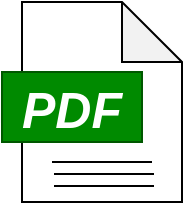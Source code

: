 <mxfile>
    <diagram id="FWImHijrEU11V_pqL97C" name="Page-1">
        <mxGraphModel dx="939" dy="691" grid="1" gridSize="10" guides="1" tooltips="1" connect="1" arrows="1" fold="1" page="1" pageScale="1" pageWidth="850" pageHeight="1100" math="0" shadow="0">
            <root>
                <mxCell id="0"/>
                <mxCell id="1" parent="0"/>
                <mxCell id="82" value="" style="group" parent="1" vertex="1" connectable="0">
                    <mxGeometry x="410" y="300" width="90" height="100" as="geometry"/>
                </mxCell>
                <mxCell id="76" value="" style="shape=note;whiteSpace=wrap;html=1;backgroundOutline=1;darkOpacity=0.05;" parent="82" vertex="1">
                    <mxGeometry x="10" width="80" height="100" as="geometry"/>
                </mxCell>
                <mxCell id="77" value="" style="rounded=1;whiteSpace=wrap;html=1;" parent="82" vertex="1">
                    <mxGeometry y="35" width="60" height="30" as="geometry"/>
                </mxCell>
                <mxCell id="78" value="&lt;font size=&quot;1&quot; style=&quot;&quot;&gt;&lt;b style=&quot;&quot;&gt;&lt;i style=&quot;font-size: 25px;&quot;&gt;PDF&lt;/i&gt;&lt;/b&gt;&lt;/font&gt;" style="text;html=1;strokeColor=#005700;fillColor=#008a00;align=center;verticalAlign=middle;whiteSpace=wrap;rounded=0;fontColor=#ffffff;" parent="82" vertex="1">
                    <mxGeometry y="35" width="70" height="35" as="geometry"/>
                </mxCell>
                <mxCell id="79" value="" style="endArrow=none;html=1;fontSize=14;" parent="82" edge="1">
                    <mxGeometry width="50" height="50" relative="1" as="geometry">
                        <mxPoint x="25" y="80" as="sourcePoint"/>
                        <mxPoint x="75" y="80" as="targetPoint"/>
                    </mxGeometry>
                </mxCell>
                <mxCell id="80" value="" style="endArrow=none;html=1;fontSize=14;" parent="82" edge="1">
                    <mxGeometry width="50" height="50" relative="1" as="geometry">
                        <mxPoint x="26" y="86" as="sourcePoint"/>
                        <mxPoint x="76" y="86" as="targetPoint"/>
                    </mxGeometry>
                </mxCell>
                <mxCell id="81" value="" style="endArrow=none;html=1;fontSize=14;" parent="82" edge="1">
                    <mxGeometry width="50" height="50" relative="1" as="geometry">
                        <mxPoint x="26" y="92" as="sourcePoint"/>
                        <mxPoint x="76" y="92" as="targetPoint"/>
                    </mxGeometry>
                </mxCell>
            </root>
        </mxGraphModel>
    </diagram>
</mxfile>